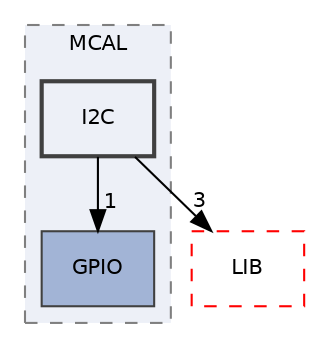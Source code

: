 digraph "Unit_10_SecondTermProject/Unit_10_SecondTermProject/ECU2/ECU2_Dashboard/Inc/MCAL/I2C"
{
 // LATEX_PDF_SIZE
  edge [fontname="Helvetica",fontsize="10",labelfontname="Helvetica",labelfontsize="10"];
  node [fontname="Helvetica",fontsize="10",shape=record];
  compound=true
  subgraph clusterdir_e9a0d3b8d102ce52e6c93b4a232ee02c {
    graph [ bgcolor="#edf0f7", pencolor="grey50", style="filled,dashed,", label="MCAL", fontname="Helvetica", fontsize="10", URL="dir_e9a0d3b8d102ce52e6c93b4a232ee02c.html"]
  dir_715473645394d75e391df1f76991ed74 [shape=box, label="GPIO", style="filled,", fillcolor="#a2b4d6", color="grey25", URL="dir_715473645394d75e391df1f76991ed74.html"];
  dir_7c743aeb360c847e07870064329f4090 [shape=box, label="I2C", style="filled,bold,", fillcolor="#edf0f7", color="grey25", URL="dir_7c743aeb360c847e07870064329f4090.html"];
  }
  dir_d22e1ea2fc680c6f0dcd19c090781ff5 [shape=box, label="LIB", style="dashed,", fillcolor="#edf0f7", color="red", URL="dir_d22e1ea2fc680c6f0dcd19c090781ff5.html"];
  dir_7c743aeb360c847e07870064329f4090->dir_715473645394d75e391df1f76991ed74 [headlabel="1", labeldistance=1.5 headhref="dir_000011_000009.html"];
  dir_7c743aeb360c847e07870064329f4090->dir_d22e1ea2fc680c6f0dcd19c090781ff5 [headlabel="3", labeldistance=1.5 headhref="dir_000011_000015.html"];
}
